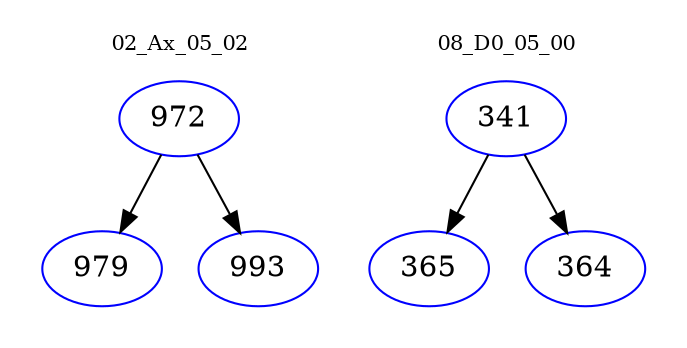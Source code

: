 digraph{
subgraph cluster_0 {
color = white
label = "02_Ax_05_02";
fontsize=10;
T0_972 [label="972", color="blue"]
T0_972 -> T0_979 [color="black"]
T0_979 [label="979", color="blue"]
T0_972 -> T0_993 [color="black"]
T0_993 [label="993", color="blue"]
}
subgraph cluster_1 {
color = white
label = "08_D0_05_00";
fontsize=10;
T1_341 [label="341", color="blue"]
T1_341 -> T1_365 [color="black"]
T1_365 [label="365", color="blue"]
T1_341 -> T1_364 [color="black"]
T1_364 [label="364", color="blue"]
}
}
